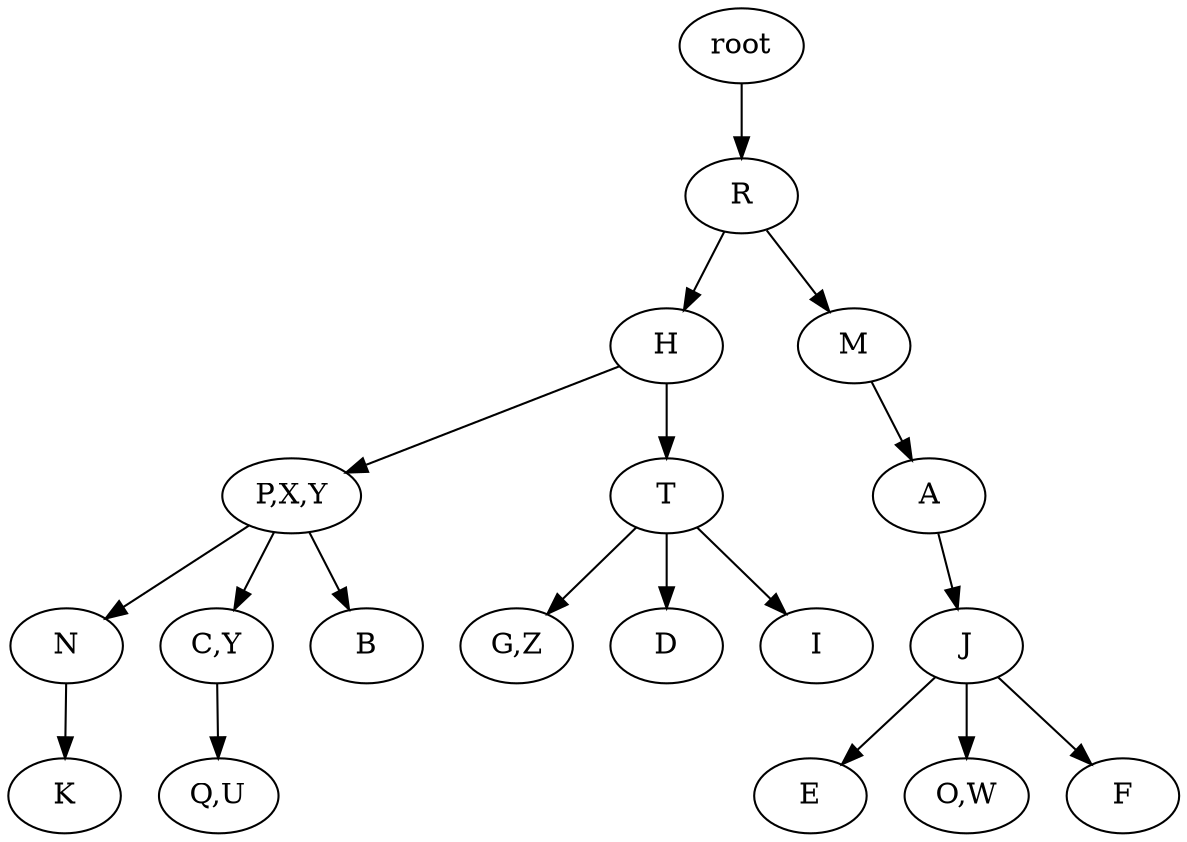 strict digraph G {
	graph [name=G];
	0	 [label=root];
	1	 [label=R];
	0 -> 1;
	2	 [label=H];
	1 -> 2;
	3	 [label=M];
	1 -> 3;
	6	 [label="P,X,Y"];
	2 -> 6;
	7	 [label=T];
	2 -> 7;
	5	 [label=A];
	3 -> 5;
	8	 [label=J];
	5 -> 8;
	9	 [label=N];
	6 -> 9;
	10	 [label="C,Y"];
	6 -> 10;
	11	 [label=B];
	6 -> 11;
	12	 [label="G,Z"];
	7 -> 12;
	13	 [label=D];
	7 -> 13;
	14	 [label=I];
	7 -> 14;
	15	 [label=E];
	8 -> 15;
	16	 [label="O,W"];
	8 -> 16;
	17	 [label=F];
	8 -> 17;
	18	 [label=K];
	9 -> 18;
	19	 [label="Q,U"];
	10 -> 19;
}
